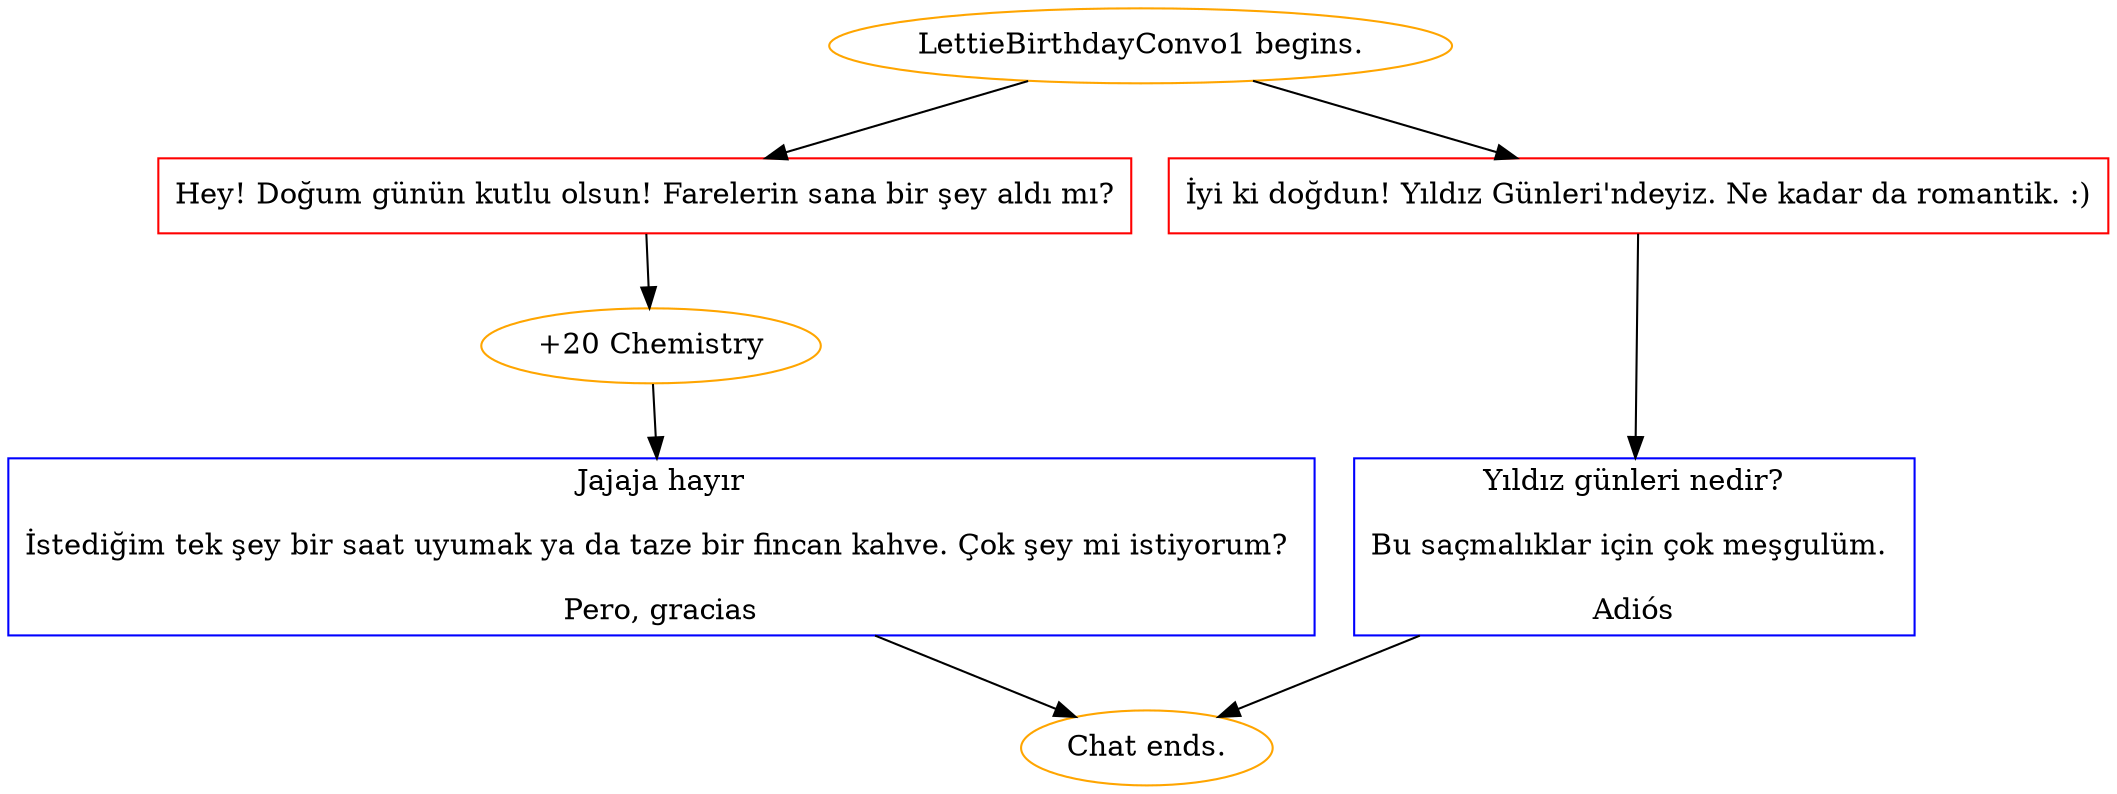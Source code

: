 digraph {
	"LettieBirthdayConvo1 begins." [color=orange];
		"LettieBirthdayConvo1 begins." -> j3670416220;
		"LettieBirthdayConvo1 begins." -> j271395086;
	j3670416220 [label="Hey! Doğum günün kutlu olsun! Farelerin sana bir şey aldı mı?",shape=box,color=red];
		j3670416220 -> j2462211692;
	j271395086 [label="İyi ki doğdun! Yıldız Günleri'ndeyiz. Ne kadar da romantik. :)",shape=box,color=red];
		j271395086 -> j2731099605;
	j2462211692 [label="+20 Chemistry",color=orange];
		j2462211692 -> j942712900;
	j2731099605 [label="Yıldız günleri nedir?
Bu saçmalıklar için çok meşgulüm. 
Adiós",shape=box,color=blue];
		j2731099605 -> "Chat ends.";
	j942712900 [label="Jajaja hayır
İstediğim tek şey bir saat uyumak ya da taze bir fincan kahve. Çok şey mi istiyorum? 
Pero, gracias",shape=box,color=blue];
		j942712900 -> "Chat ends.";
	"Chat ends." [color=orange];
}